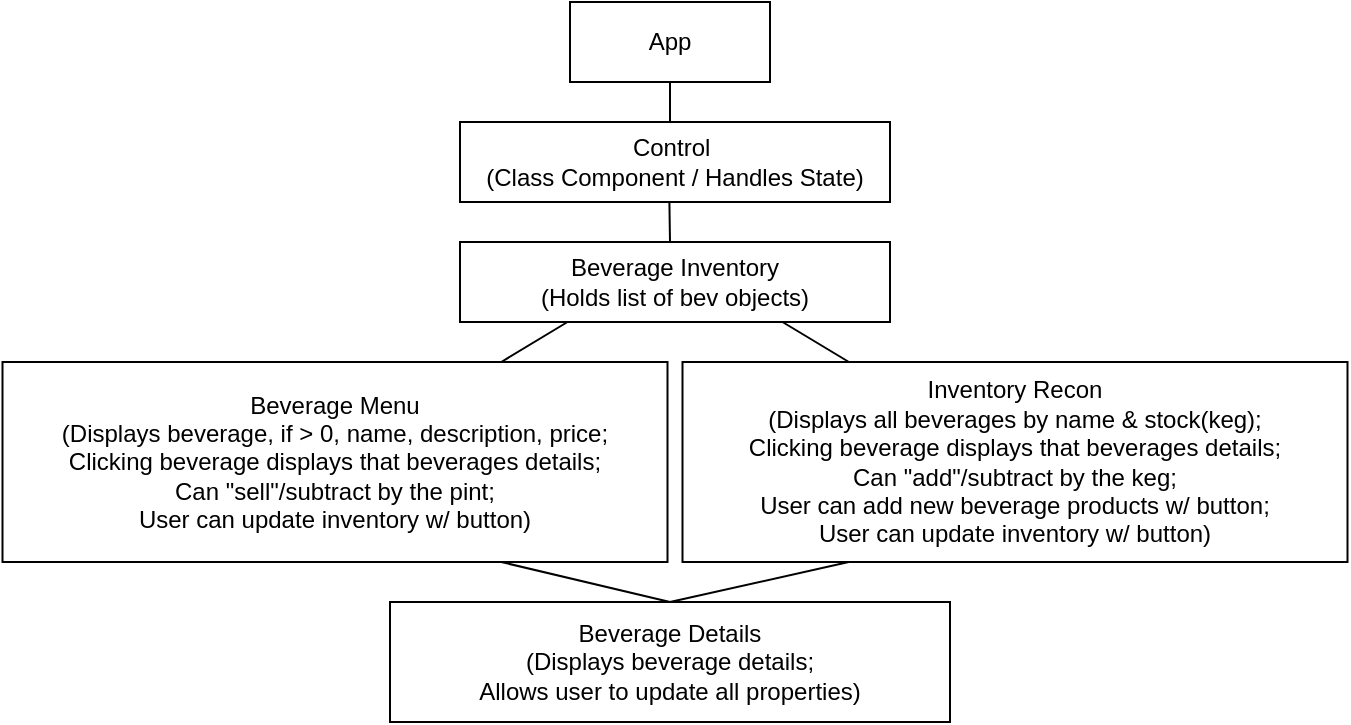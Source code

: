 <mxfile version="17.4.6" type="github">
  <diagram id="eGEJDaj6SYlvqcA72SZF" name="Page-1">
    <mxGraphModel dx="1791" dy="636" grid="1" gridSize="10" guides="1" tooltips="1" connect="1" arrows="1" fold="1" page="1" pageScale="1" pageWidth="827" pageHeight="1169" math="0" shadow="0">
      <root>
        <mxCell id="0" />
        <mxCell id="1" parent="0" />
        <mxCell id="y5f6hxjgZu6ScxN4eYrp-1" value="App" style="whiteSpace=wrap;html=1;align=center;" parent="1" vertex="1">
          <mxGeometry x="230" y="40" width="100" height="40" as="geometry" />
        </mxCell>
        <mxCell id="y5f6hxjgZu6ScxN4eYrp-2" value="Control&amp;nbsp;&lt;br&gt;(Class Component / Handles State)" style="whiteSpace=wrap;html=1;align=center;" parent="1" vertex="1">
          <mxGeometry x="175" y="100" width="215" height="40" as="geometry" />
        </mxCell>
        <mxCell id="y5f6hxjgZu6ScxN4eYrp-3" value="Beverage Inventory&lt;br&gt;(Holds list of bev objects)" style="whiteSpace=wrap;html=1;align=center;" parent="1" vertex="1">
          <mxGeometry x="175" y="160" width="215" height="40" as="geometry" />
        </mxCell>
        <mxCell id="y5f6hxjgZu6ScxN4eYrp-5" value="Beverage Details&lt;br&gt;(Displays beverage details;&lt;br&gt;Allows user to update all properties)" style="whiteSpace=wrap;html=1;align=center;" parent="1" vertex="1">
          <mxGeometry x="140" y="340" width="280" height="60" as="geometry" />
        </mxCell>
        <mxCell id="y5f6hxjgZu6ScxN4eYrp-6" value="Beverage Menu&lt;br&gt;(Displays beverage, if &amp;gt; 0, name, description, price;&lt;br&gt;Clicking beverage displays that beverages details;&lt;br&gt;Can &quot;sell&quot;/subtract by the pint;&lt;br&gt;User can update inventory w/ button)" style="whiteSpace=wrap;html=1;align=center;" parent="1" vertex="1">
          <mxGeometry x="-53.75" y="220" width="332.5" height="100" as="geometry" />
        </mxCell>
        <mxCell id="5Ynr9P_wDF0KFYhToqWw-2" value="Inventory Recon&lt;br&gt;(Displays all beverages by name &amp;amp; stock(keg);&lt;br&gt;Clicking beverage displays that beverages details;&lt;br&gt;Can &quot;add&quot;/subtract by the keg;&lt;br&gt;User can add new beverage products w/ button;&lt;br&gt;User can update inventory w/ button)" style="whiteSpace=wrap;html=1;align=center;" vertex="1" parent="1">
          <mxGeometry x="286.25" y="220" width="332.5" height="100" as="geometry" />
        </mxCell>
        <mxCell id="5Ynr9P_wDF0KFYhToqWw-8" value="" style="endArrow=none;html=1;rounded=0;exitX=0.25;exitY=1;exitDx=0;exitDy=0;entryX=0.75;entryY=0;entryDx=0;entryDy=0;" edge="1" parent="1" source="y5f6hxjgZu6ScxN4eYrp-3" target="y5f6hxjgZu6ScxN4eYrp-6">
          <mxGeometry relative="1" as="geometry">
            <mxPoint x="540" y="360" as="sourcePoint" />
            <mxPoint x="540" y="380" as="targetPoint" />
          </mxGeometry>
        </mxCell>
        <mxCell id="5Ynr9P_wDF0KFYhToqWw-9" value="" style="endArrow=none;html=1;rounded=0;exitX=0.5;exitY=1;exitDx=0;exitDy=0;" edge="1" parent="1" source="y5f6hxjgZu6ScxN4eYrp-1">
          <mxGeometry relative="1" as="geometry">
            <mxPoint x="550" y="370" as="sourcePoint" />
            <mxPoint x="280" y="100" as="targetPoint" />
          </mxGeometry>
        </mxCell>
        <mxCell id="5Ynr9P_wDF0KFYhToqWw-10" value="" style="endArrow=none;html=1;rounded=0;exitX=0.487;exitY=1.003;exitDx=0;exitDy=0;exitPerimeter=0;" edge="1" parent="1" source="y5f6hxjgZu6ScxN4eYrp-2">
          <mxGeometry relative="1" as="geometry">
            <mxPoint x="290" y="90" as="sourcePoint" />
            <mxPoint x="280" y="160" as="targetPoint" />
          </mxGeometry>
        </mxCell>
        <mxCell id="5Ynr9P_wDF0KFYhToqWw-11" value="" style="endArrow=none;html=1;rounded=0;exitX=0.75;exitY=1;exitDx=0;exitDy=0;" edge="1" parent="1" source="y5f6hxjgZu6ScxN4eYrp-3" target="5Ynr9P_wDF0KFYhToqWw-2">
          <mxGeometry relative="1" as="geometry">
            <mxPoint x="238.75" y="210" as="sourcePoint" />
            <mxPoint x="205.625" y="230" as="targetPoint" />
          </mxGeometry>
        </mxCell>
        <mxCell id="5Ynr9P_wDF0KFYhToqWw-12" value="" style="endArrow=none;html=1;rounded=0;exitX=0.75;exitY=1;exitDx=0;exitDy=0;entryX=0.5;entryY=0;entryDx=0;entryDy=0;" edge="1" parent="1" source="y5f6hxjgZu6ScxN4eYrp-6" target="y5f6hxjgZu6ScxN4eYrp-5">
          <mxGeometry relative="1" as="geometry">
            <mxPoint x="248.75" y="220" as="sourcePoint" />
            <mxPoint x="215.625" y="240" as="targetPoint" />
          </mxGeometry>
        </mxCell>
        <mxCell id="5Ynr9P_wDF0KFYhToqWw-13" value="" style="endArrow=none;html=1;rounded=0;exitX=0.5;exitY=0;exitDx=0;exitDy=0;entryX=0.25;entryY=1;entryDx=0;entryDy=0;" edge="1" parent="1" source="y5f6hxjgZu6ScxN4eYrp-5" target="5Ynr9P_wDF0KFYhToqWw-2">
          <mxGeometry relative="1" as="geometry">
            <mxPoint x="205.625" y="330" as="sourcePoint" />
            <mxPoint x="510" y="500" as="targetPoint" />
          </mxGeometry>
        </mxCell>
      </root>
    </mxGraphModel>
  </diagram>
</mxfile>
